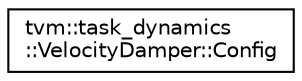 digraph "Graphical Class Hierarchy"
{
  edge [fontname="Helvetica",fontsize="10",labelfontname="Helvetica",labelfontsize="10"];
  node [fontname="Helvetica",fontsize="10",shape=record];
  rankdir="LR";
  Node0 [label="tvm::task_dynamics\l::VelocityDamper::Config",height=0.2,width=0.4,color="black", fillcolor="white", style="filled",URL="$classtvm_1_1task__dynamics_1_1VelocityDamper_1_1Config.html"];
}
